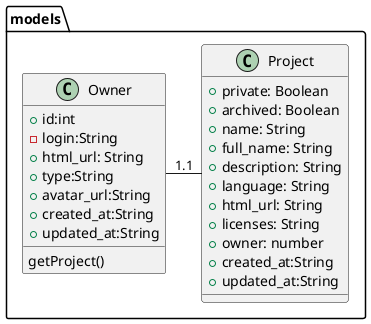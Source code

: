 @startuml


package models {
    class Owner{
        +id:int
        -login:String
        +html_url: String   
        +type:String
        +avatar_url:String
        +created_at:String
        +updated_at:String
        getProject()
    }

    class Project{
        +private: Boolean
        +archived: Boolean
        +name: String
        +full_name: String
        +description: String
        +language: String
        +html_url: String
        +licenses: String
        +owner: number
        +created_at:String
        +updated_at:String
    }
    Owner  - "1.1" Project
}
@enduml